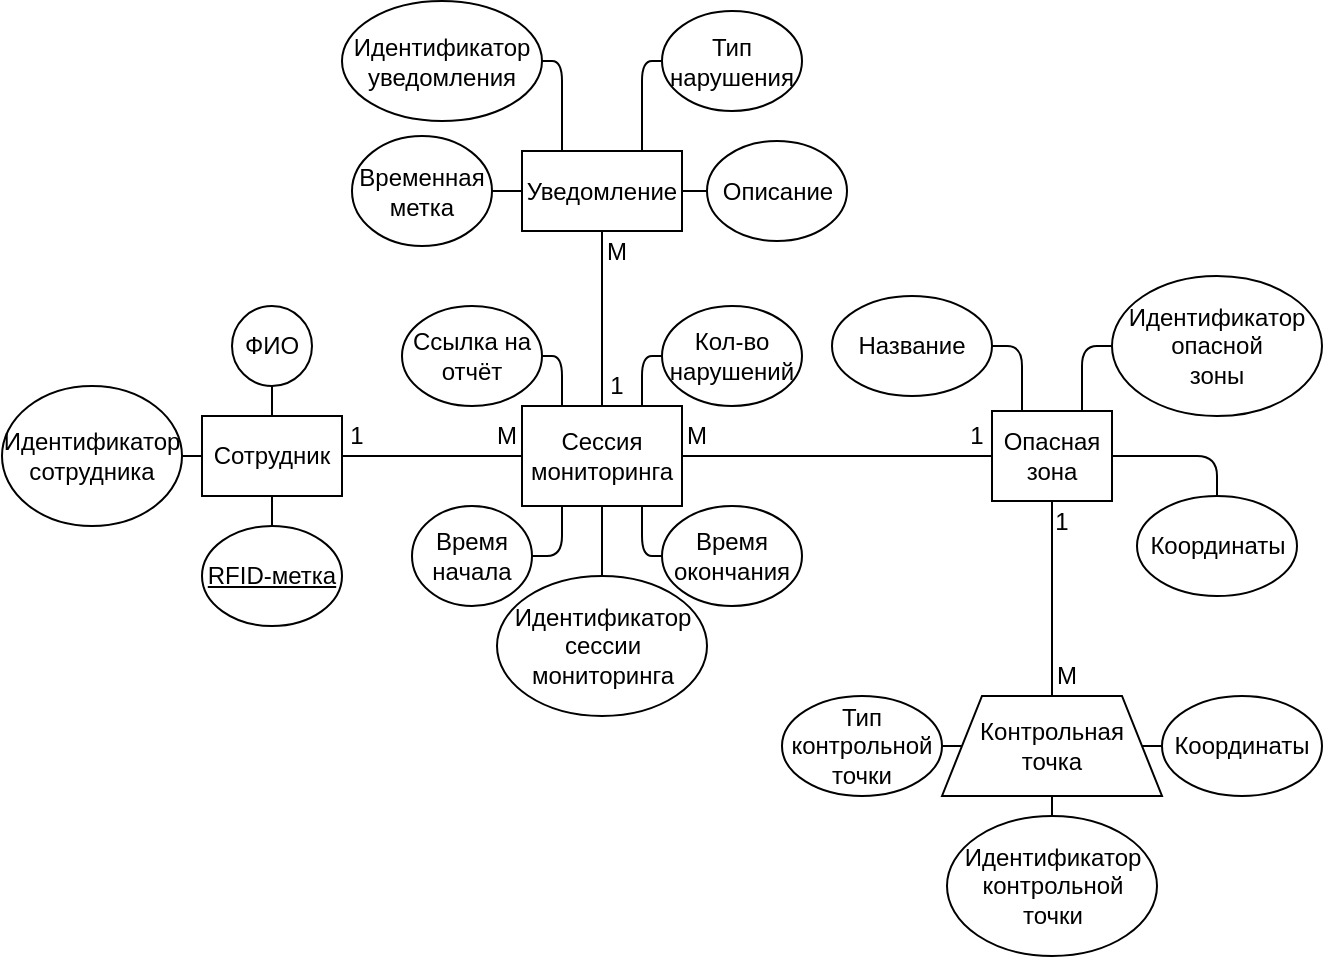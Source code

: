 <mxfile>
    <diagram id="IvthL0jQxqa_nbIzibjT" name="Page-1">
        <mxGraphModel dx="1153" dy="651" grid="1" gridSize="10" guides="1" tooltips="1" connect="1" arrows="1" fold="1" page="1" pageScale="1" pageWidth="850" pageHeight="1100" math="0" shadow="0">
            <root>
                <mxCell id="0"/>
                <mxCell id="1" parent="0"/>
                <mxCell id="80" style="edgeStyle=none;html=1;exitX=1;exitY=0.5;exitDx=0;exitDy=0;entryX=0;entryY=0.5;entryDx=0;entryDy=0;endArrow=none;endFill=0;" edge="1" parent="1" source="72" target="79">
                    <mxGeometry relative="1" as="geometry"/>
                </mxCell>
                <mxCell id="72" value="Сотрудник" style="rounded=0;whiteSpace=wrap;html=1;" vertex="1" parent="1">
                    <mxGeometry x="120" y="520" width="70" height="40" as="geometry"/>
                </mxCell>
                <mxCell id="77" style="edgeStyle=none;html=1;exitX=1;exitY=0.5;exitDx=0;exitDy=0;entryX=0;entryY=0.5;entryDx=0;entryDy=0;endArrow=none;endFill=0;" edge="1" parent="1" source="73" target="72">
                    <mxGeometry relative="1" as="geometry"/>
                </mxCell>
                <mxCell id="73" value="Идентификатор&lt;div&gt;сотрудника&lt;/div&gt;" style="ellipse;whiteSpace=wrap;html=1;" vertex="1" parent="1">
                    <mxGeometry x="20" y="505" width="90" height="70" as="geometry"/>
                </mxCell>
                <mxCell id="78" style="edgeStyle=none;html=1;exitX=0.5;exitY=1;exitDx=0;exitDy=0;entryX=0.5;entryY=0;entryDx=0;entryDy=0;endArrow=none;endFill=0;" edge="1" parent="1" source="74" target="72">
                    <mxGeometry relative="1" as="geometry"/>
                </mxCell>
                <mxCell id="74" value="ФИО" style="ellipse;whiteSpace=wrap;html=1;" vertex="1" parent="1">
                    <mxGeometry x="135" y="465" width="40" height="40" as="geometry"/>
                </mxCell>
                <mxCell id="76" style="edgeStyle=none;html=1;exitX=0.5;exitY=0;exitDx=0;exitDy=0;entryX=0.5;entryY=1;entryDx=0;entryDy=0;endArrow=none;endFill=0;" edge="1" parent="1" source="75" target="72">
                    <mxGeometry relative="1" as="geometry"/>
                </mxCell>
                <mxCell id="75" value="&lt;u&gt;RFID-метка&lt;/u&gt;" style="ellipse;whiteSpace=wrap;html=1;" vertex="1" parent="1">
                    <mxGeometry x="120" y="575" width="70" height="50" as="geometry"/>
                </mxCell>
                <mxCell id="83" style="edgeStyle=none;html=1;exitX=1;exitY=0.5;exitDx=0;exitDy=0;entryX=0;entryY=0.5;entryDx=0;entryDy=0;endArrow=none;endFill=0;" edge="1" parent="1" source="79" target="81">
                    <mxGeometry relative="1" as="geometry"/>
                </mxCell>
                <mxCell id="79" value="Сессия&lt;div&gt;мониторинга&lt;/div&gt;" style="rounded=0;whiteSpace=wrap;html=1;" vertex="1" parent="1">
                    <mxGeometry x="280" y="515" width="80" height="50" as="geometry"/>
                </mxCell>
                <mxCell id="84" style="edgeStyle=none;html=1;exitX=0.5;exitY=1;exitDx=0;exitDy=0;entryX=0.5;entryY=0;entryDx=0;entryDy=0;endArrow=none;endFill=0;" edge="1" parent="1" source="81" target="82">
                    <mxGeometry relative="1" as="geometry"/>
                </mxCell>
                <mxCell id="81" value="Опасная&lt;div&gt;зона&lt;/div&gt;" style="rounded=0;whiteSpace=wrap;html=1;" vertex="1" parent="1">
                    <mxGeometry x="515" y="517.5" width="60" height="45" as="geometry"/>
                </mxCell>
                <mxCell id="82" value="Контрольная&lt;div&gt;точка&lt;/div&gt;" style="shape=trapezoid;perimeter=trapezoidPerimeter;whiteSpace=wrap;html=1;fixedSize=1;" vertex="1" parent="1">
                    <mxGeometry x="490" y="660" width="110" height="50" as="geometry"/>
                </mxCell>
                <mxCell id="86" style="edgeStyle=none;html=1;exitX=0.5;exitY=1;exitDx=0;exitDy=0;entryX=0.5;entryY=0;entryDx=0;entryDy=0;endArrow=none;endFill=0;" edge="1" parent="1" source="85" target="79">
                    <mxGeometry relative="1" as="geometry"/>
                </mxCell>
                <mxCell id="85" value="Уведомление" style="rounded=0;whiteSpace=wrap;html=1;" vertex="1" parent="1">
                    <mxGeometry x="280" y="387.5" width="80" height="40" as="geometry"/>
                </mxCell>
                <mxCell id="92" style="edgeStyle=orthogonalEdgeStyle;html=1;exitX=1;exitY=0.5;exitDx=0;exitDy=0;entryX=0.25;entryY=0;entryDx=0;entryDy=0;endArrow=none;endFill=0;" edge="1" parent="1" source="87" target="85">
                    <mxGeometry relative="1" as="geometry"/>
                </mxCell>
                <mxCell id="87" value="&lt;span style=&quot;color: rgb(0, 0, 0);&quot;&gt;Идентификатор&lt;/span&gt;&lt;div&gt;уведомления&lt;/div&gt;" style="ellipse;whiteSpace=wrap;html=1;" vertex="1" parent="1">
                    <mxGeometry x="190" y="312.5" width="100" height="60" as="geometry"/>
                </mxCell>
                <mxCell id="94" style="edgeStyle=none;html=1;exitX=1;exitY=0.5;exitDx=0;exitDy=0;entryX=0;entryY=0.5;entryDx=0;entryDy=0;endArrow=none;endFill=0;" edge="1" parent="1" source="88" target="85">
                    <mxGeometry relative="1" as="geometry"/>
                </mxCell>
                <mxCell id="88" value="Временная&lt;div&gt;метка&lt;/div&gt;" style="ellipse;whiteSpace=wrap;html=1;" vertex="1" parent="1">
                    <mxGeometry x="195" y="380" width="70" height="55" as="geometry"/>
                </mxCell>
                <mxCell id="93" style="edgeStyle=orthogonalEdgeStyle;html=1;entryX=0.75;entryY=0;entryDx=0;entryDy=0;exitX=0;exitY=0.5;exitDx=0;exitDy=0;endArrow=none;endFill=0;" edge="1" parent="1" source="89" target="85">
                    <mxGeometry relative="1" as="geometry"/>
                </mxCell>
                <mxCell id="89" value="Тип&lt;div&gt;нарушения&lt;/div&gt;" style="ellipse;whiteSpace=wrap;html=1;" vertex="1" parent="1">
                    <mxGeometry x="350" y="317.5" width="70" height="50" as="geometry"/>
                </mxCell>
                <mxCell id="95" style="edgeStyle=none;html=1;exitX=0;exitY=0.5;exitDx=0;exitDy=0;entryX=1;entryY=0.5;entryDx=0;entryDy=0;endArrow=none;endFill=0;" edge="1" parent="1" source="90" target="85">
                    <mxGeometry relative="1" as="geometry"/>
                </mxCell>
                <mxCell id="90" value="Описание" style="ellipse;whiteSpace=wrap;html=1;" vertex="1" parent="1">
                    <mxGeometry x="372.5" y="382.5" width="70" height="50" as="geometry"/>
                </mxCell>
                <mxCell id="99" style="edgeStyle=none;html=1;exitX=0.5;exitY=0;exitDx=0;exitDy=0;entryX=0.5;entryY=1;entryDx=0;entryDy=0;endArrow=none;endFill=0;" edge="1" parent="1" source="96" target="82">
                    <mxGeometry relative="1" as="geometry"/>
                </mxCell>
                <mxCell id="96" value="&lt;span style=&quot;color: rgb(0, 0, 0);&quot;&gt;Идентификатор&lt;/span&gt;&lt;div&gt;контрольной&lt;/div&gt;&lt;div&gt;точки&lt;/div&gt;" style="ellipse;whiteSpace=wrap;html=1;" vertex="1" parent="1">
                    <mxGeometry x="492.5" y="720" width="105" height="70" as="geometry"/>
                </mxCell>
                <mxCell id="100" style="edgeStyle=none;html=1;entryX=1;entryY=0.5;entryDx=0;entryDy=0;endArrow=none;endFill=0;" edge="1" parent="1" source="97" target="82">
                    <mxGeometry relative="1" as="geometry"/>
                </mxCell>
                <mxCell id="97" value="Координаты" style="ellipse;whiteSpace=wrap;html=1;" vertex="1" parent="1">
                    <mxGeometry x="600" y="660" width="80" height="50" as="geometry"/>
                </mxCell>
                <mxCell id="101" style="edgeStyle=none;html=1;exitX=1;exitY=0.5;exitDx=0;exitDy=0;entryX=0;entryY=0.5;entryDx=0;entryDy=0;endArrow=none;endFill=0;" edge="1" parent="1" source="98" target="82">
                    <mxGeometry relative="1" as="geometry"/>
                </mxCell>
                <mxCell id="98" value="Тип&lt;div&gt;контрольной&lt;/div&gt;&lt;div&gt;точки&lt;/div&gt;" style="ellipse;whiteSpace=wrap;html=1;" vertex="1" parent="1">
                    <mxGeometry x="410" y="660" width="80" height="50" as="geometry"/>
                </mxCell>
                <mxCell id="105" style="edgeStyle=orthogonalEdgeStyle;html=1;entryX=0.75;entryY=0;entryDx=0;entryDy=0;exitX=0;exitY=0.5;exitDx=0;exitDy=0;endArrow=none;endFill=0;" edge="1" parent="1" source="102" target="81">
                    <mxGeometry relative="1" as="geometry"/>
                </mxCell>
                <mxCell id="102" value="&lt;span style=&quot;color: rgb(0, 0, 0);&quot;&gt;Идентификатор&lt;/span&gt;&lt;div&gt;опасной&lt;/div&gt;&lt;div&gt;зоны&lt;/div&gt;" style="ellipse;whiteSpace=wrap;html=1;" vertex="1" parent="1">
                    <mxGeometry x="575" y="450" width="105" height="70" as="geometry"/>
                </mxCell>
                <mxCell id="107" style="edgeStyle=orthogonalEdgeStyle;html=1;entryX=1;entryY=0.5;entryDx=0;entryDy=0;exitX=0.5;exitY=0;exitDx=0;exitDy=0;endArrow=none;endFill=0;" edge="1" parent="1" source="103" target="81">
                    <mxGeometry relative="1" as="geometry"/>
                </mxCell>
                <mxCell id="103" value="Координаты" style="ellipse;whiteSpace=wrap;html=1;" vertex="1" parent="1">
                    <mxGeometry x="587.5" y="560" width="80" height="50" as="geometry"/>
                </mxCell>
                <mxCell id="106" style="edgeStyle=orthogonalEdgeStyle;html=1;entryX=0.25;entryY=0;entryDx=0;entryDy=0;exitX=1;exitY=0.5;exitDx=0;exitDy=0;endArrow=none;endFill=0;" edge="1" parent="1" source="104" target="81">
                    <mxGeometry relative="1" as="geometry"/>
                </mxCell>
                <mxCell id="104" value="Название" style="ellipse;whiteSpace=wrap;html=1;" vertex="1" parent="1">
                    <mxGeometry x="435" y="460" width="80" height="50" as="geometry"/>
                </mxCell>
                <mxCell id="116" style="edgeStyle=none;html=1;exitX=0.5;exitY=0;exitDx=0;exitDy=0;entryX=0.5;entryY=1;entryDx=0;entryDy=0;endArrow=none;endFill=0;" edge="1" parent="1" source="108" target="79">
                    <mxGeometry relative="1" as="geometry"/>
                </mxCell>
                <mxCell id="108" value="&lt;span style=&quot;color: rgb(0, 0, 0);&quot;&gt;Идентификатор&lt;/span&gt;&lt;div&gt;сессии&lt;/div&gt;&lt;div&gt;мониторинга&lt;/div&gt;" style="ellipse;whiteSpace=wrap;html=1;" vertex="1" parent="1">
                    <mxGeometry x="267.5" y="600" width="105" height="70" as="geometry"/>
                </mxCell>
                <mxCell id="115" style="edgeStyle=orthogonalEdgeStyle;html=1;entryX=0.25;entryY=1;entryDx=0;entryDy=0;exitX=1;exitY=0.5;exitDx=0;exitDy=0;endArrow=none;endFill=0;" edge="1" parent="1" source="109" target="79">
                    <mxGeometry relative="1" as="geometry"/>
                </mxCell>
                <mxCell id="109" value="Время&lt;div&gt;начала&lt;/div&gt;" style="ellipse;whiteSpace=wrap;html=1;" vertex="1" parent="1">
                    <mxGeometry x="225" y="565" width="60" height="50" as="geometry"/>
                </mxCell>
                <mxCell id="117" style="edgeStyle=orthogonalEdgeStyle;html=1;entryX=0.75;entryY=1;entryDx=0;entryDy=0;exitX=0;exitY=0.5;exitDx=0;exitDy=0;endArrow=none;endFill=0;" edge="1" parent="1" source="110" target="79">
                    <mxGeometry relative="1" as="geometry"/>
                </mxCell>
                <mxCell id="110" value="Время&lt;div&gt;окончания&lt;/div&gt;" style="ellipse;whiteSpace=wrap;html=1;" vertex="1" parent="1">
                    <mxGeometry x="350" y="565" width="70" height="50" as="geometry"/>
                </mxCell>
                <mxCell id="114" style="edgeStyle=orthogonalEdgeStyle;html=1;entryX=0.75;entryY=0;entryDx=0;entryDy=0;exitX=0;exitY=0.5;exitDx=0;exitDy=0;endArrow=none;endFill=0;" edge="1" parent="1" source="111" target="79">
                    <mxGeometry relative="1" as="geometry"/>
                </mxCell>
                <mxCell id="111" value="Кол-во&lt;div&gt;нарушений&lt;/div&gt;" style="ellipse;whiteSpace=wrap;html=1;" vertex="1" parent="1">
                    <mxGeometry x="350" y="465" width="70" height="50" as="geometry"/>
                </mxCell>
                <mxCell id="113" style="edgeStyle=orthogonalEdgeStyle;html=1;entryX=0.25;entryY=0;entryDx=0;entryDy=0;exitX=1;exitY=0.5;exitDx=0;exitDy=0;endArrow=none;endFill=0;" edge="1" parent="1" source="112" target="79">
                    <mxGeometry relative="1" as="geometry"/>
                </mxCell>
                <mxCell id="112" value="Ссылка на&lt;div&gt;отчёт&lt;/div&gt;" style="ellipse;whiteSpace=wrap;html=1;" vertex="1" parent="1">
                    <mxGeometry x="220" y="465" width="70" height="50" as="geometry"/>
                </mxCell>
                <mxCell id="120" value="1" style="text;html=1;align=center;verticalAlign=middle;whiteSpace=wrap;rounded=0;" vertex="1" parent="1">
                    <mxGeometry x="190" y="520" width="15" height="20" as="geometry"/>
                </mxCell>
                <mxCell id="121" value="М" style="text;html=1;align=center;verticalAlign=middle;whiteSpace=wrap;rounded=0;" vertex="1" parent="1">
                    <mxGeometry x="265" y="520" width="15" height="20" as="geometry"/>
                </mxCell>
                <mxCell id="122" value="М" style="text;html=1;align=center;verticalAlign=middle;whiteSpace=wrap;rounded=0;" vertex="1" parent="1">
                    <mxGeometry x="360" y="520" width="15" height="20" as="geometry"/>
                </mxCell>
                <mxCell id="123" value="1" style="text;html=1;align=center;verticalAlign=middle;whiteSpace=wrap;rounded=0;" vertex="1" parent="1">
                    <mxGeometry x="500" y="520" width="15" height="20" as="geometry"/>
                </mxCell>
                <mxCell id="124" value="1" style="text;html=1;align=center;verticalAlign=middle;whiteSpace=wrap;rounded=0;" vertex="1" parent="1">
                    <mxGeometry x="540" y="562.5" width="20" height="20" as="geometry"/>
                </mxCell>
                <mxCell id="125" value="М" style="text;html=1;align=center;verticalAlign=middle;whiteSpace=wrap;rounded=0;" vertex="1" parent="1">
                    <mxGeometry x="545" y="640" width="15" height="20" as="geometry"/>
                </mxCell>
                <mxCell id="126" value="1" style="text;html=1;align=center;verticalAlign=middle;whiteSpace=wrap;rounded=0;" vertex="1" parent="1">
                    <mxGeometry x="320" y="495" width="15" height="20" as="geometry"/>
                </mxCell>
                <mxCell id="127" value="М" style="text;html=1;align=center;verticalAlign=middle;whiteSpace=wrap;rounded=0;" vertex="1" parent="1">
                    <mxGeometry x="320" y="427.5" width="15" height="20" as="geometry"/>
                </mxCell>
            </root>
        </mxGraphModel>
    </diagram>
</mxfile>